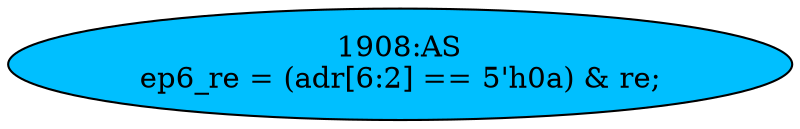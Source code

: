 strict digraph "" {
	node [label="\N"];
	"1908:AS"	 [ast="<pyverilog.vparser.ast.Assign object at 0x7f0a38d9a790>",
		def_var="['ep6_re']",
		fillcolor=deepskyblue,
		label="1908:AS
ep6_re = (adr[6:2] == 5'h0a) & re;",
		statements="[]",
		style=filled,
		typ=Assign,
		use_var="['adr', 're']"];
}
